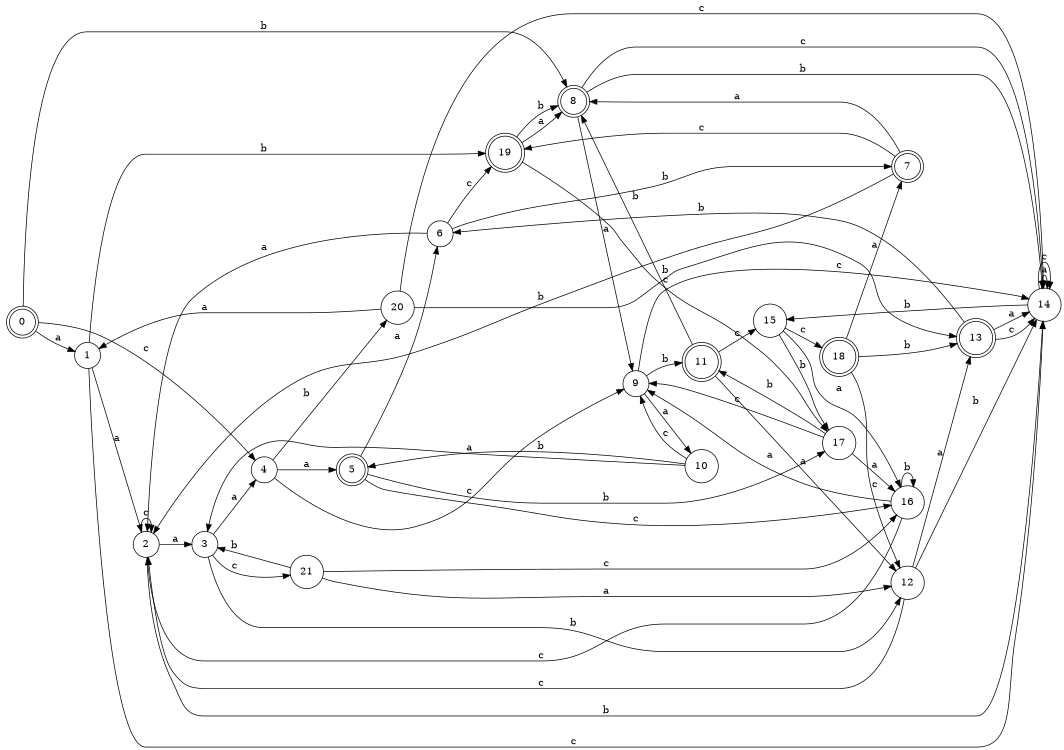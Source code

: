 digraph n18_3 {
__start0 [label="" shape="none"];

rankdir=LR;
size="8,5";

s0 [style="rounded,filled", color="black", fillcolor="white" shape="doublecircle", label="0"];
s1 [style="filled", color="black", fillcolor="white" shape="circle", label="1"];
s2 [style="filled", color="black", fillcolor="white" shape="circle", label="2"];
s3 [style="filled", color="black", fillcolor="white" shape="circle", label="3"];
s4 [style="filled", color="black", fillcolor="white" shape="circle", label="4"];
s5 [style="rounded,filled", color="black", fillcolor="white" shape="doublecircle", label="5"];
s6 [style="filled", color="black", fillcolor="white" shape="circle", label="6"];
s7 [style="rounded,filled", color="black", fillcolor="white" shape="doublecircle", label="7"];
s8 [style="rounded,filled", color="black", fillcolor="white" shape="doublecircle", label="8"];
s9 [style="filled", color="black", fillcolor="white" shape="circle", label="9"];
s10 [style="filled", color="black", fillcolor="white" shape="circle", label="10"];
s11 [style="rounded,filled", color="black", fillcolor="white" shape="doublecircle", label="11"];
s12 [style="filled", color="black", fillcolor="white" shape="circle", label="12"];
s13 [style="rounded,filled", color="black", fillcolor="white" shape="doublecircle", label="13"];
s14 [style="filled", color="black", fillcolor="white" shape="circle", label="14"];
s15 [style="filled", color="black", fillcolor="white" shape="circle", label="15"];
s16 [style="filled", color="black", fillcolor="white" shape="circle", label="16"];
s17 [style="filled", color="black", fillcolor="white" shape="circle", label="17"];
s18 [style="rounded,filled", color="black", fillcolor="white" shape="doublecircle", label="18"];
s19 [style="rounded,filled", color="black", fillcolor="white" shape="doublecircle", label="19"];
s20 [style="filled", color="black", fillcolor="white" shape="circle", label="20"];
s21 [style="filled", color="black", fillcolor="white" shape="circle", label="21"];
s0 -> s1 [label="a"];
s0 -> s8 [label="b"];
s0 -> s4 [label="c"];
s1 -> s2 [label="a"];
s1 -> s19 [label="b"];
s1 -> s14 [label="c"];
s2 -> s3 [label="a"];
s2 -> s14 [label="b"];
s2 -> s2 [label="c"];
s3 -> s4 [label="a"];
s3 -> s12 [label="b"];
s3 -> s21 [label="c"];
s4 -> s5 [label="a"];
s4 -> s20 [label="b"];
s4 -> s9 [label="c"];
s5 -> s6 [label="a"];
s5 -> s17 [label="b"];
s5 -> s16 [label="c"];
s6 -> s2 [label="a"];
s6 -> s7 [label="b"];
s6 -> s19 [label="c"];
s7 -> s8 [label="a"];
s7 -> s2 [label="b"];
s7 -> s19 [label="c"];
s8 -> s9 [label="a"];
s8 -> s14 [label="b"];
s8 -> s14 [label="c"];
s9 -> s10 [label="a"];
s9 -> s11 [label="b"];
s9 -> s14 [label="c"];
s10 -> s3 [label="a"];
s10 -> s5 [label="b"];
s10 -> s9 [label="c"];
s11 -> s12 [label="a"];
s11 -> s8 [label="b"];
s11 -> s15 [label="c"];
s12 -> s13 [label="a"];
s12 -> s14 [label="b"];
s12 -> s2 [label="c"];
s13 -> s14 [label="a"];
s13 -> s6 [label="b"];
s13 -> s14 [label="c"];
s14 -> s14 [label="a"];
s14 -> s15 [label="b"];
s14 -> s14 [label="c"];
s15 -> s16 [label="a"];
s15 -> s17 [label="b"];
s15 -> s18 [label="c"];
s16 -> s9 [label="a"];
s16 -> s16 [label="b"];
s16 -> s2 [label="c"];
s17 -> s16 [label="a"];
s17 -> s11 [label="b"];
s17 -> s9 [label="c"];
s18 -> s7 [label="a"];
s18 -> s13 [label="b"];
s18 -> s12 [label="c"];
s19 -> s8 [label="a"];
s19 -> s8 [label="b"];
s19 -> s17 [label="c"];
s20 -> s1 [label="a"];
s20 -> s13 [label="b"];
s20 -> s14 [label="c"];
s21 -> s12 [label="a"];
s21 -> s3 [label="b"];
s21 -> s16 [label="c"];

}